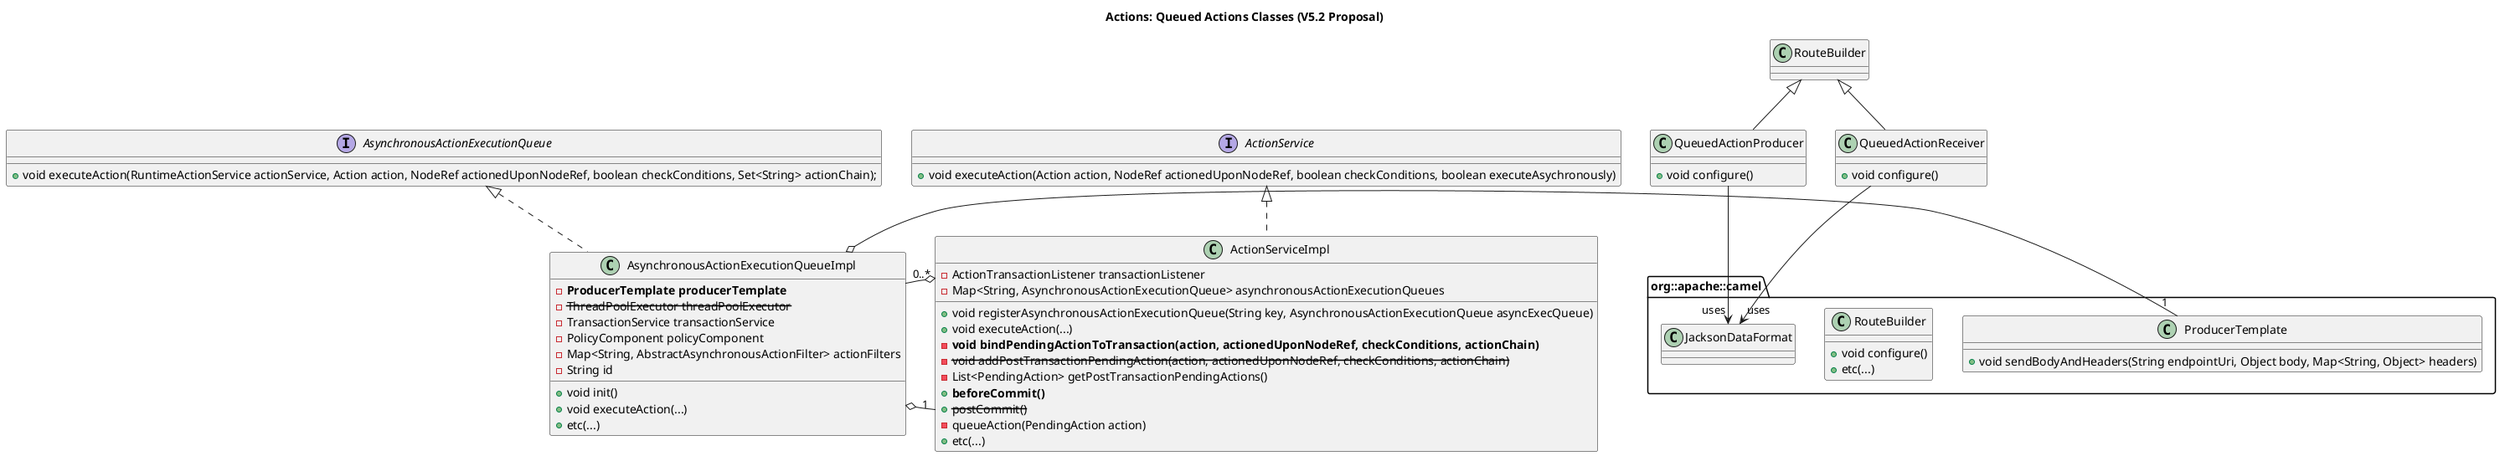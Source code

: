@startuml

title Actions: Queued Actions Classes (V5.2 Proposal)

interface ActionService {
    + void executeAction(Action action, NodeRef actionedUponNodeRef, boolean checkConditions, boolean executeAsychronously)
}
class ActionServiceImpl implements ActionService {
    - ActionTransactionListener transactionListener
    - Map<String, AsynchronousActionExecutionQueue> asynchronousActionExecutionQueues
    + void registerAsynchronousActionExecutionQueue(String key, AsynchronousActionExecutionQueue asyncExecQueue)
    + void executeAction(...)
    - <b>void bindPendingActionToTransaction(action, actionedUponNodeRef, checkConditions, actionChain)</b>
    - <s>void addPostTransactionPendingAction(action, actionedUponNodeRef, checkConditions, actionChain)</s>
    - List<PendingAction> getPostTransactionPendingActions()
    + <b>beforeCommit()</b>
    + <s>postCommit()</s>
    - queueAction(PendingAction action)
    + etc(...)
}

interface AsynchronousActionExecutionQueue {
    + void executeAction(RuntimeActionService actionService, Action action, NodeRef actionedUponNodeRef, boolean checkConditions, Set<String> actionChain);
}
class AsynchronousActionExecutionQueueImpl implements AsynchronousActionExecutionQueue {
    - <b>ProducerTemplate producerTemplate</b>
    - <s>ThreadPoolExecutor threadPoolExecutor</s>
    - TransactionService transactionService
    - PolicyComponent policyComponent
    - Map<String, AbstractAsynchronousActionFilter> actionFilters
    - String id
    + void init()
    + void executeAction(...)
    + etc(...)
}

package org::apache::camel {
    class ProducerTemplate {
        + void sendBodyAndHeaders(String endpointUri, Object body, Map<String, Object> headers)
    }
    class RouteBuilder {
        + void configure()
        + etc(...)
    }
    class JacksonDataFormat
}

class QueuedActionProducer extends RouteBuilder {
    + void configure()
}
class QueuedActionReceiver extends RouteBuilder {
    + void configure()
}

AsynchronousActionExecutionQueueImpl o- "1" ActionServiceImpl
AsynchronousActionExecutionQueueImpl "0..*" -o ActionServiceImpl
AsynchronousActionExecutionQueueImpl o- "1" ProducerTemplate
QueuedActionProducer --> "uses" JacksonDataFormat
QueuedActionReceiver --> "uses" JacksonDataFormat

@enduml